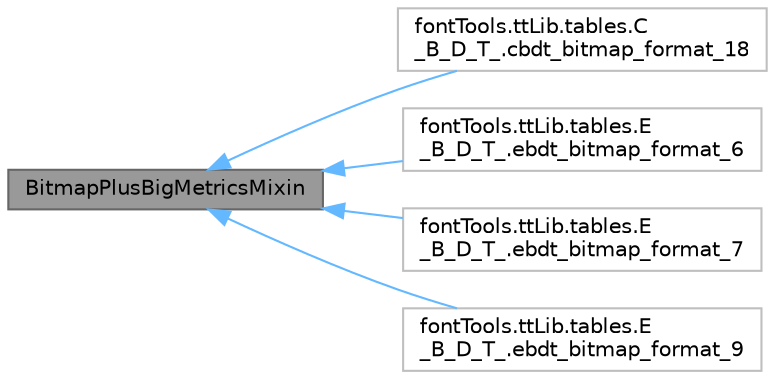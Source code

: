 digraph "BitmapPlusBigMetricsMixin"
{
 // LATEX_PDF_SIZE
  bgcolor="transparent";
  edge [fontname=Helvetica,fontsize=10,labelfontname=Helvetica,labelfontsize=10];
  node [fontname=Helvetica,fontsize=10,shape=box,height=0.2,width=0.4];
  rankdir="LR";
  Node1 [id="Node000001",label="BitmapPlusBigMetricsMixin",height=0.2,width=0.4,color="gray40", fillcolor="grey60", style="filled", fontcolor="black",tooltip=" "];
  Node1 -> Node2 [id="edge5_Node000001_Node000002",dir="back",color="steelblue1",style="solid",tooltip=" "];
  Node2 [id="Node000002",label="fontTools.ttLib.tables.C\l_B_D_T_.cbdt_bitmap_format_18",height=0.2,width=0.4,color="grey75", fillcolor="white", style="filled",URL="$d4/df8/classfontTools_1_1ttLib_1_1tables_1_1C__B__D__T___1_1cbdt__bitmap__format__18.html",tooltip=" "];
  Node1 -> Node3 [id="edge6_Node000001_Node000003",dir="back",color="steelblue1",style="solid",tooltip=" "];
  Node3 [id="Node000003",label="fontTools.ttLib.tables.E\l_B_D_T_.ebdt_bitmap_format_6",height=0.2,width=0.4,color="grey75", fillcolor="white", style="filled",URL="$d3/d48/classfontTools_1_1ttLib_1_1tables_1_1E__B__D__T___1_1ebdt__bitmap__format__6.html",tooltip=" "];
  Node1 -> Node4 [id="edge7_Node000001_Node000004",dir="back",color="steelblue1",style="solid",tooltip=" "];
  Node4 [id="Node000004",label="fontTools.ttLib.tables.E\l_B_D_T_.ebdt_bitmap_format_7",height=0.2,width=0.4,color="grey75", fillcolor="white", style="filled",URL="$d9/dd3/classfontTools_1_1ttLib_1_1tables_1_1E__B__D__T___1_1ebdt__bitmap__format__7.html",tooltip=" "];
  Node1 -> Node5 [id="edge8_Node000001_Node000005",dir="back",color="steelblue1",style="solid",tooltip=" "];
  Node5 [id="Node000005",label="fontTools.ttLib.tables.E\l_B_D_T_.ebdt_bitmap_format_9",height=0.2,width=0.4,color="grey75", fillcolor="white", style="filled",URL="$d9/de7/classfontTools_1_1ttLib_1_1tables_1_1E__B__D__T___1_1ebdt__bitmap__format__9.html",tooltip=" "];
}
